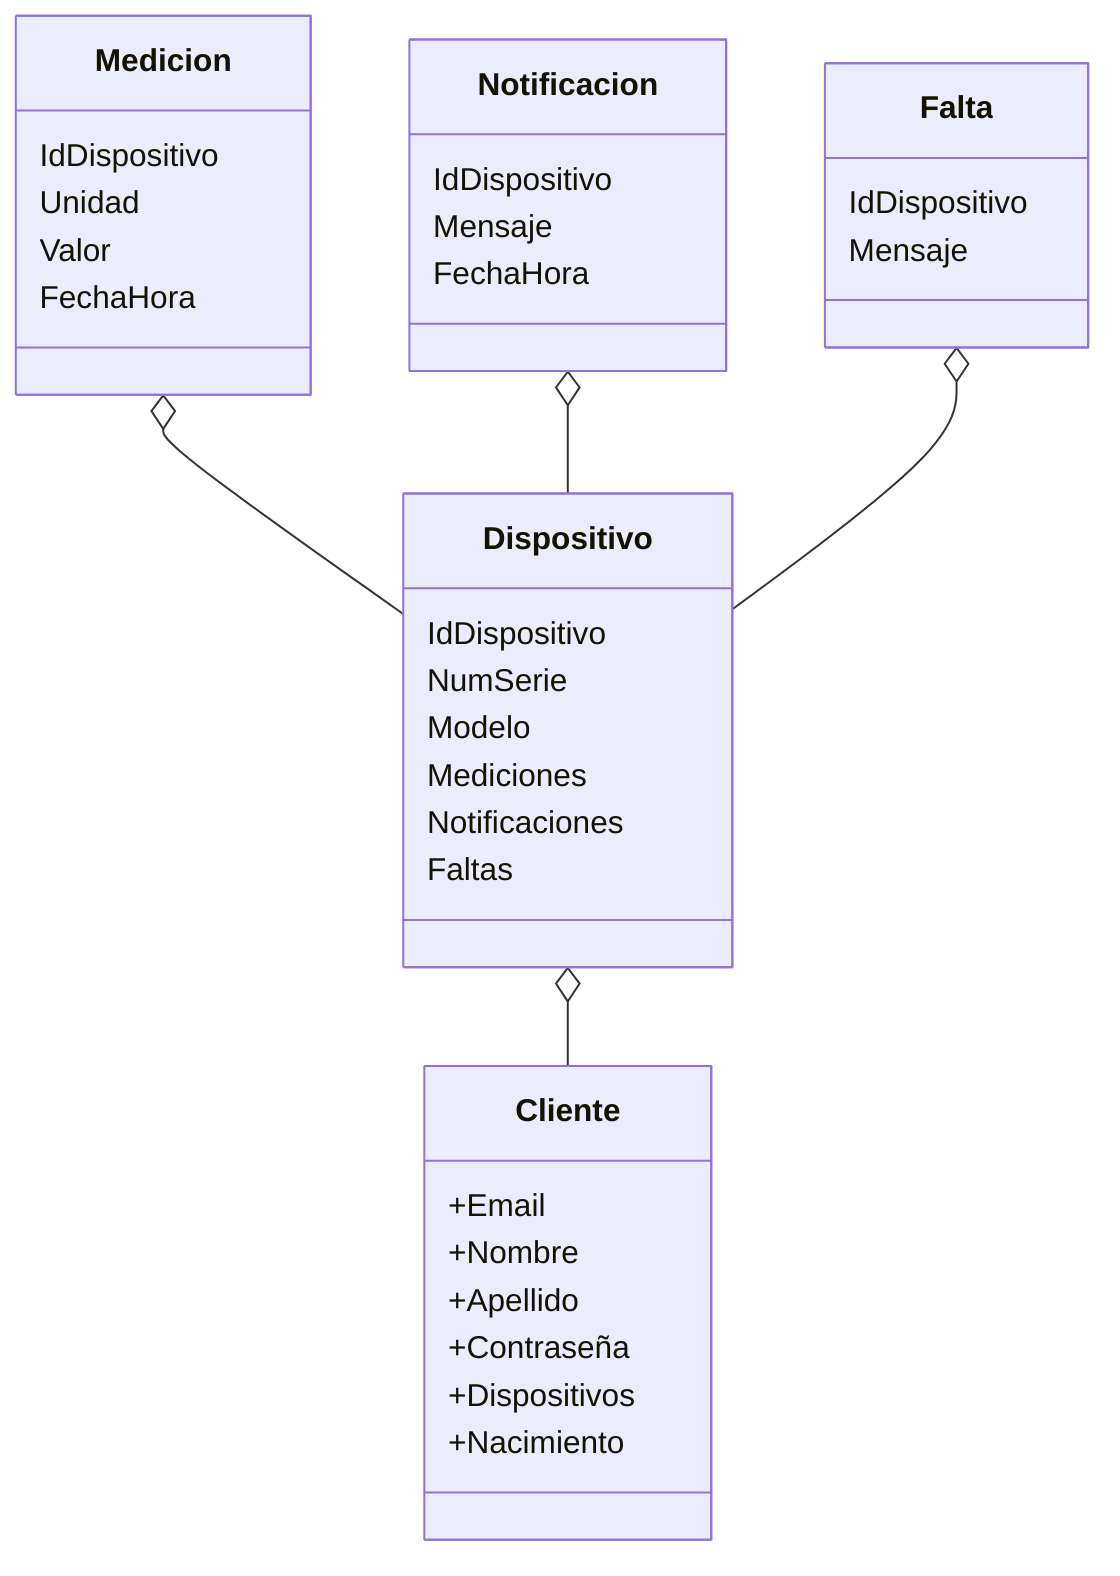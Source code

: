 classDiagram
    Dispositivo o-- Cliente 
    Medicion o-- Dispositivo
    Notificacion o-- Dispositivo
    Falta o-- Dispositivo

    class Cliente 
    Cliente: +Email
    Cliente: +Nombre
    Cliente: +Apellido
    Cliente: +Contraseña
    Cliente: +Dispositivos
    Cliente: +Nacimiento

    class Dispositivo
    Dispositivo: IdDispositivo 
    Dispositivo: NumSerie
    Dispositivo: Modelo
    Dispositivo: Mediciones
    Dispositivo: Notificaciones
    Dispositivo: Faltas

    class Falta
    Falta: IdDispositivo
    Falta: Mensaje

    class Medicion 
    Medicion: IdDispositivo
    Medicion: Unidad
    Medicion: Valor
    Medicion: FechaHora

    class Notificacion
    Notificacion: IdDispositivo
    Notificacion: Mensaje
    Notificacion: FechaHora